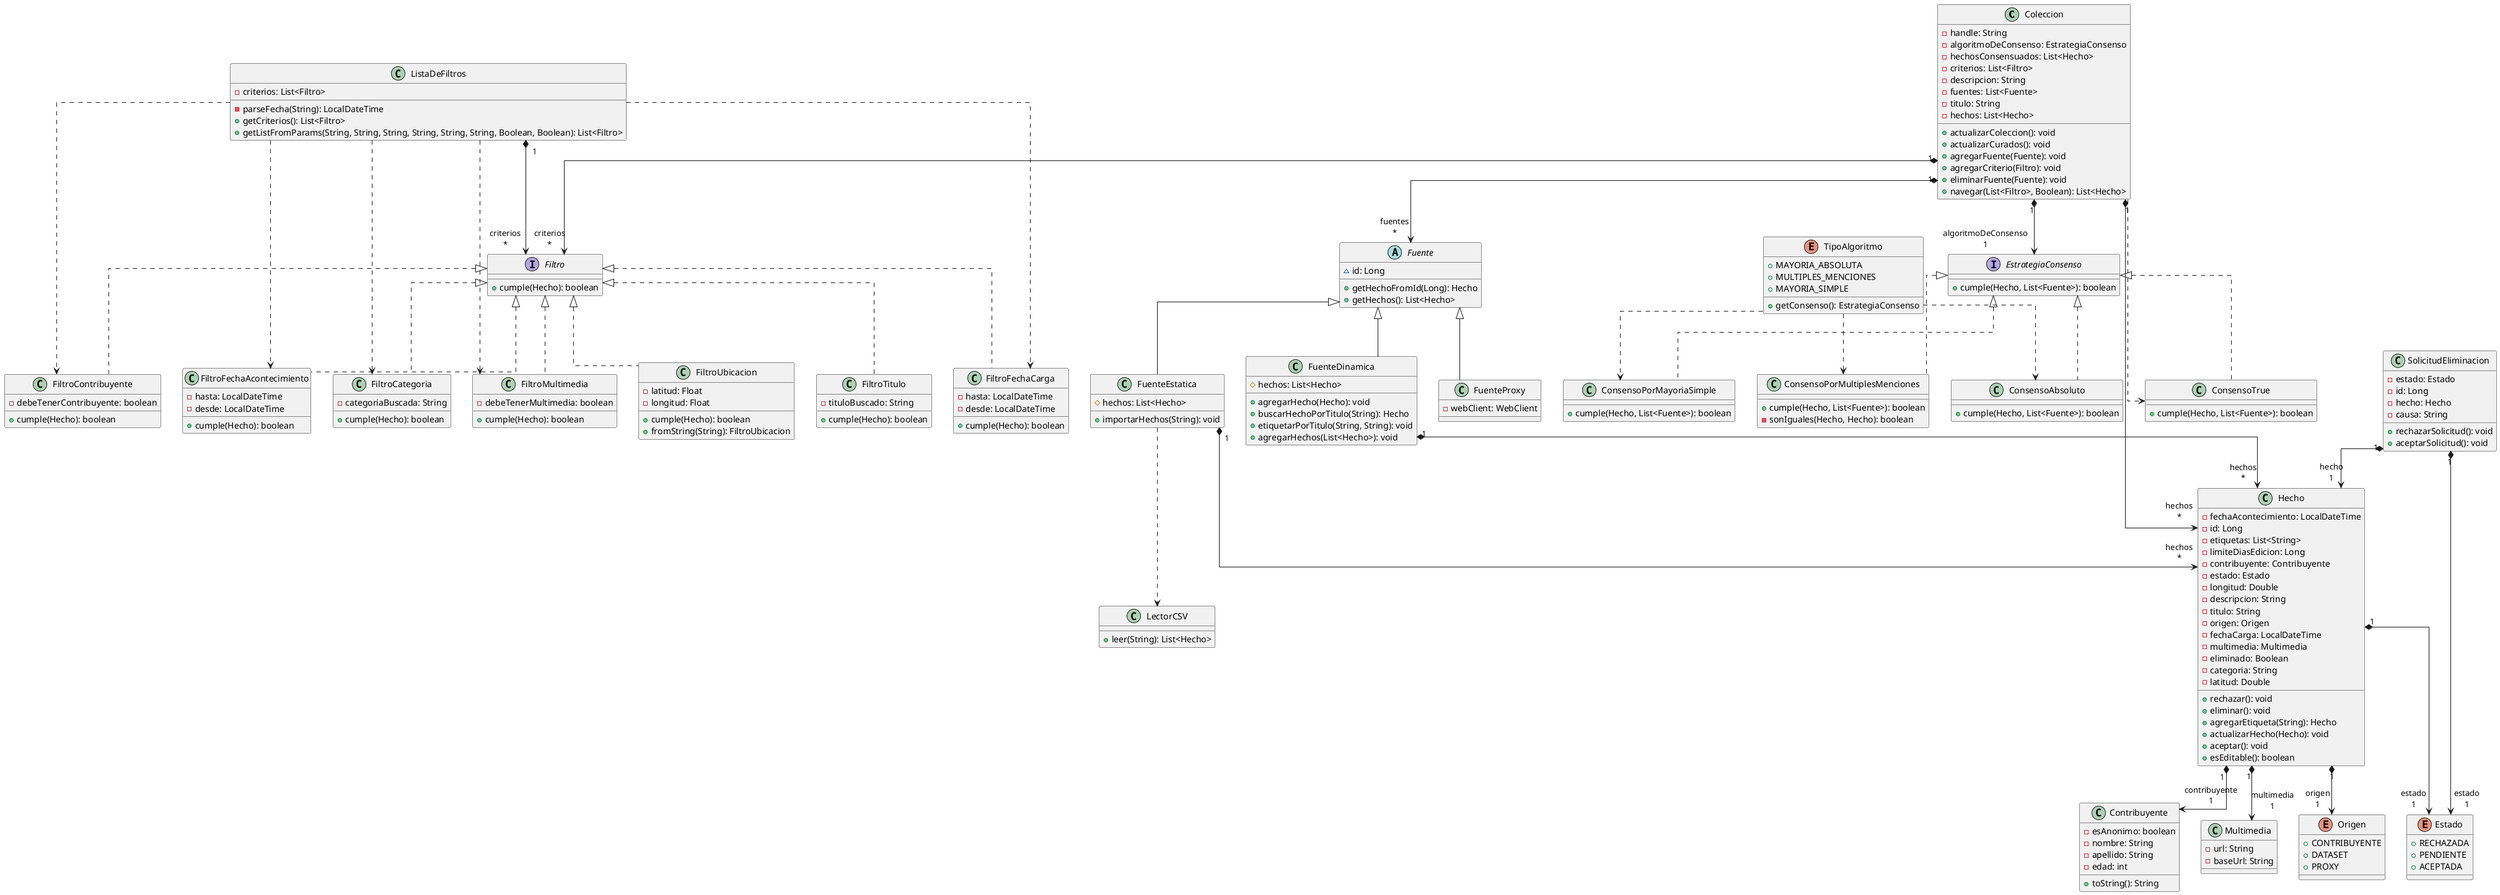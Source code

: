 @startuml
top to bottom direction
skinparam linetype ortho

class Coleccion {
  - handle: String
  - algoritmoDeConsenso: EstrategiaConsenso
  - hechosConsensuados: List<Hecho>
  - criterios: List<Filtro>
  - descripcion: String
  - fuentes: List<Fuente>
  - titulo: String
  - hechos: List<Hecho>
  + actualizarColeccion(): void
  + actualizarCurados(): void
  + agregarFuente(Fuente): void
  + agregarCriterio(Filtro): void
  + eliminarFuente(Fuente): void
  + navegar(List<Filtro>, Boolean): List<Hecho>
}
interface EstrategiaConsenso {
  + cumple(Hecho, List<Fuente>): boolean
}
class ConsensoAbsoluto implements EstrategiaConsenso {
  + cumple(Hecho, List<Fuente>): boolean
}
class ConsensoPorMayoriaSimple implements EstrategiaConsenso {
  + cumple(Hecho, List<Fuente>): boolean
}
class ConsensoPorMultiplesMenciones implements EstrategiaConsenso {
  + cumple(Hecho, List<Fuente>): boolean
  - sonIguales(Hecho, Hecho): boolean
}
class ConsensoTrue implements EstrategiaConsenso {
  + cumple(Hecho, List<Fuente>): boolean
}
class Contribuyente {
  - esAnonimo: boolean
  - nombre: String
  - apellido: String
  - edad: int
  + toString(): String
}
enum Estado {
  + RECHAZADA
  + PENDIENTE
  + ACEPTADA
}
interface Filtro {
  + cumple(Hecho): boolean
}
class FiltroCategoria implements Filtro {
  - categoriaBuscada: String
  + cumple(Hecho): boolean
}
class FiltroContribuyente implements Filtro {
  - debeTenerContribuyente: boolean
  + cumple(Hecho): boolean
}
class FiltroFechaAcontecimiento implements Filtro {
  - hasta: LocalDateTime
  - desde: LocalDateTime
  + cumple(Hecho): boolean
}
class FiltroFechaCarga implements Filtro {
  - hasta: LocalDateTime
  - desde: LocalDateTime
  + cumple(Hecho): boolean
}
class FiltroMultimedia implements Filtro {
  - debeTenerMultimedia: boolean
  + cumple(Hecho): boolean
}
class FiltroTitulo implements Filtro {
  - tituloBuscado: String
  + cumple(Hecho): boolean
}
class FiltroUbicacion implements Filtro {
  - latitud: Float
  - longitud: Float
  + cumple(Hecho): boolean
  + fromString(String): FiltroUbicacion
}
abstract class Fuente {
  ~ id: Long
  + getHechoFromId(Long): Hecho
  + getHechos(): List<Hecho>
}
class FuenteDinamica extends Fuente {
  # hechos: List<Hecho>
  + agregarHecho(Hecho): void
  + buscarHechoPorTitulo(String): Hecho
  + etiquetarPorTitulo(String, String): void
  + agregarHechos(List<Hecho>): void
}
class FuenteEstatica extends Fuente {
  # hechos: List<Hecho>
  + importarHechos(String): void
}
class FuenteProxy extends Fuente {
  - webClient: WebClient
}
class Hecho {
  - fechaAcontecimiento: LocalDateTime
  - id: Long
  - etiquetas: List<String>
  - limiteDiasEdicion: Long
  - contribuyente: Contribuyente
  - estado: Estado
  - longitud: Double
  - descripcion: String
  - titulo: String
  - origen: Origen
  - fechaCarga: LocalDateTime
  - multimedia: Multimedia
  - eliminado: Boolean
  - categoria: String
  - latitud: Double
  + rechazar(): void
  + eliminar(): void
  + agregarEtiqueta(String): Hecho
  + actualizarHecho(Hecho): void
  + aceptar(): void
  + esEditable(): boolean
}
class LectorCSV {
  + leer(String): List<Hecho>
}
class ListaDeFiltros {
  - criterios: List<Filtro>
  - parseFecha(String): LocalDateTime
  + getCriterios(): List<Filtro>
  + getListFromParams(String, String, String, String, String, String, Boolean, Boolean): List<Filtro>
}
class Multimedia {
  - url: String
  - baseUrl: String
}
enum Origen {
  + CONTRIBUYENTE
  + DATASET
  + PROXY
}
class SolicitudEliminacion {
  - estado: Estado
  - id: Long
  - hecho: Hecho
  - causa: String
  + rechazarSolicitud(): void
  + aceptarSolicitud(): void
}
enum TipoAlgoritmo {
  + MAYORIA_ABSOLUTA
  + MULTIPLES_MENCIONES
  + MAYORIA_SIMPLE
  + getConsenso(): EstrategiaConsenso
}

Coleccion                      ..>  ConsensoTrue
Coleccion                     "1" *--> "algoritmoDeConsenso\n1" EstrategiaConsenso
Coleccion                     "1" *--> "criterios\n*" Filtro
Coleccion                     "1" *--> "fuentes\n*" Fuente
Coleccion                     "1" *--> "hechos\n*" Hecho
FuenteDinamica                "1" *--> "hechos\n*" Hecho
FuenteEstatica                "1" *--> "hechos\n*" Hecho
FuenteEstatica                 ..>  LectorCSV
Hecho                         "1" *--> "contribuyente\n1" Contribuyente
Hecho                         "1" *--> "estado\n1" Estado
Hecho                         "1" *--> "multimedia\n1" Multimedia
Hecho                         "1" *--> "origen\n1" Origen
ListaDeFiltros                "1" *--> "criterios\n*" Filtro
ListaDeFiltros                 ..>  FiltroCategoria
ListaDeFiltros                 ..>  FiltroContribuyente
ListaDeFiltros                 ..>  FiltroFechaAcontecimiento
ListaDeFiltros                 ..>  FiltroFechaCarga
ListaDeFiltros                 ..>  FiltroMultimedia
SolicitudEliminacion          "1" *--> "estado\n1" Estado
SolicitudEliminacion          "1" *--> "hecho\n1" Hecho
TipoAlgoritmo                  ..>  ConsensoAbsoluto
TipoAlgoritmo                  ..>  ConsensoPorMayoriaSimple
TipoAlgoritmo                  ..>  ConsensoPorMultiplesMenciones
@enduml